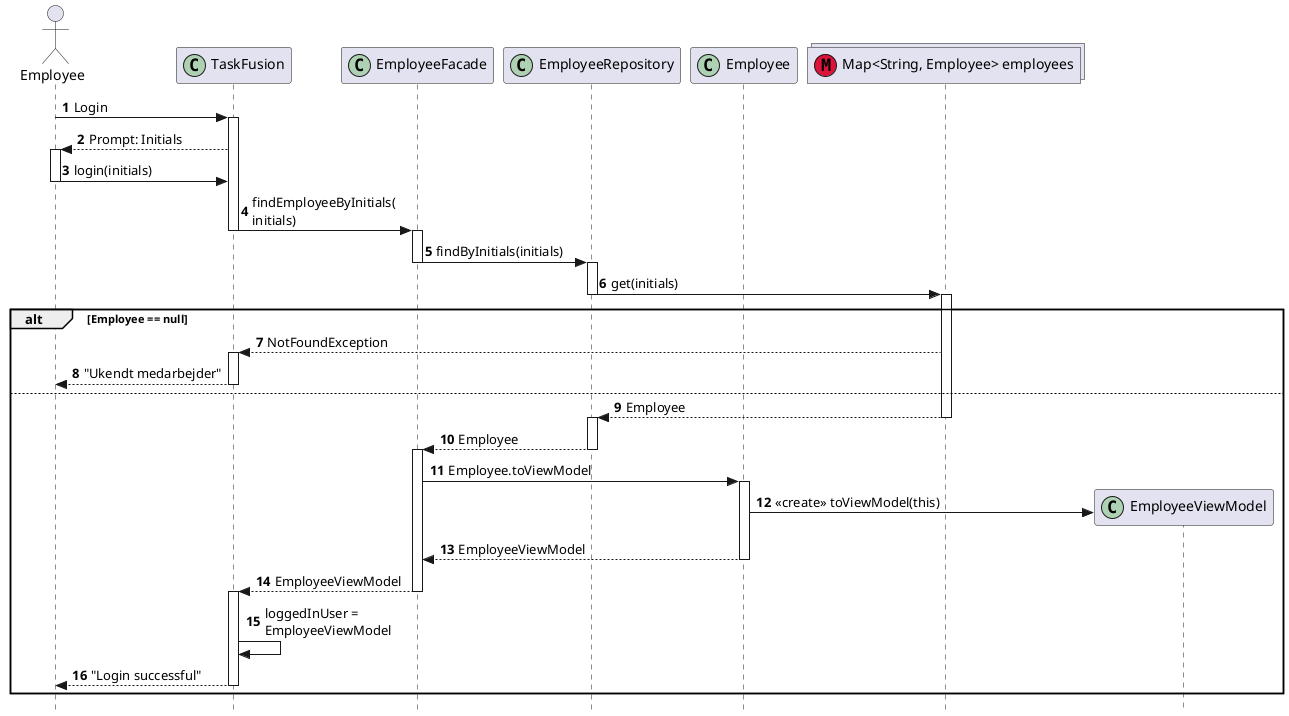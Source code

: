 @startuml seqLogin
autonumber
hide footbox
skinparam style strictuml
hide unlinked
actor "Employee" as emp
participant "TaskFusion" as app << (C,#ADD1B2) >>
participant "EmployeeFacade" as empfacade << (C,#ADD1B2) >>
participant "EmployeeRepository" as emprepo << (C,#ADD1B2) >>
participant "Employee" as empl << (C,#ADD1B2) >>
collections "Map<String, Employee> employees" as emps << (M,Crimson) >>
participant "EmployeeViewModel" as empvm << (C,#ADD1B2) >>
emp -> app++: Login
app --> emp++: Prompt: Initials
emp -> app--: login(initials)
app -> empfacade--++: findEmployeeByInitials(\ninitials)
empfacade -> emprepo--++: findByInitials(initials)
emprepo -> emps--++: get(initials)
alt Employee == null
    emps --> app++: NotFoundException
    app --> emp--: "Ukendt medarbejder"
else
    emps --> emprepo--++: Employee
    emprepo --> empfacade--++: Employee
    empfacade -> empl++: Employee.toViewModel
    empl -> empvm**: <<create>> toViewModel(this)
    empl --> empfacade--: EmployeeViewModel
    empfacade --> app--++: EmployeeViewModel
    app -> app: loggedInUser =\nEmployeeViewModel
    app --> emp--: "Login successful"
end
@enduml